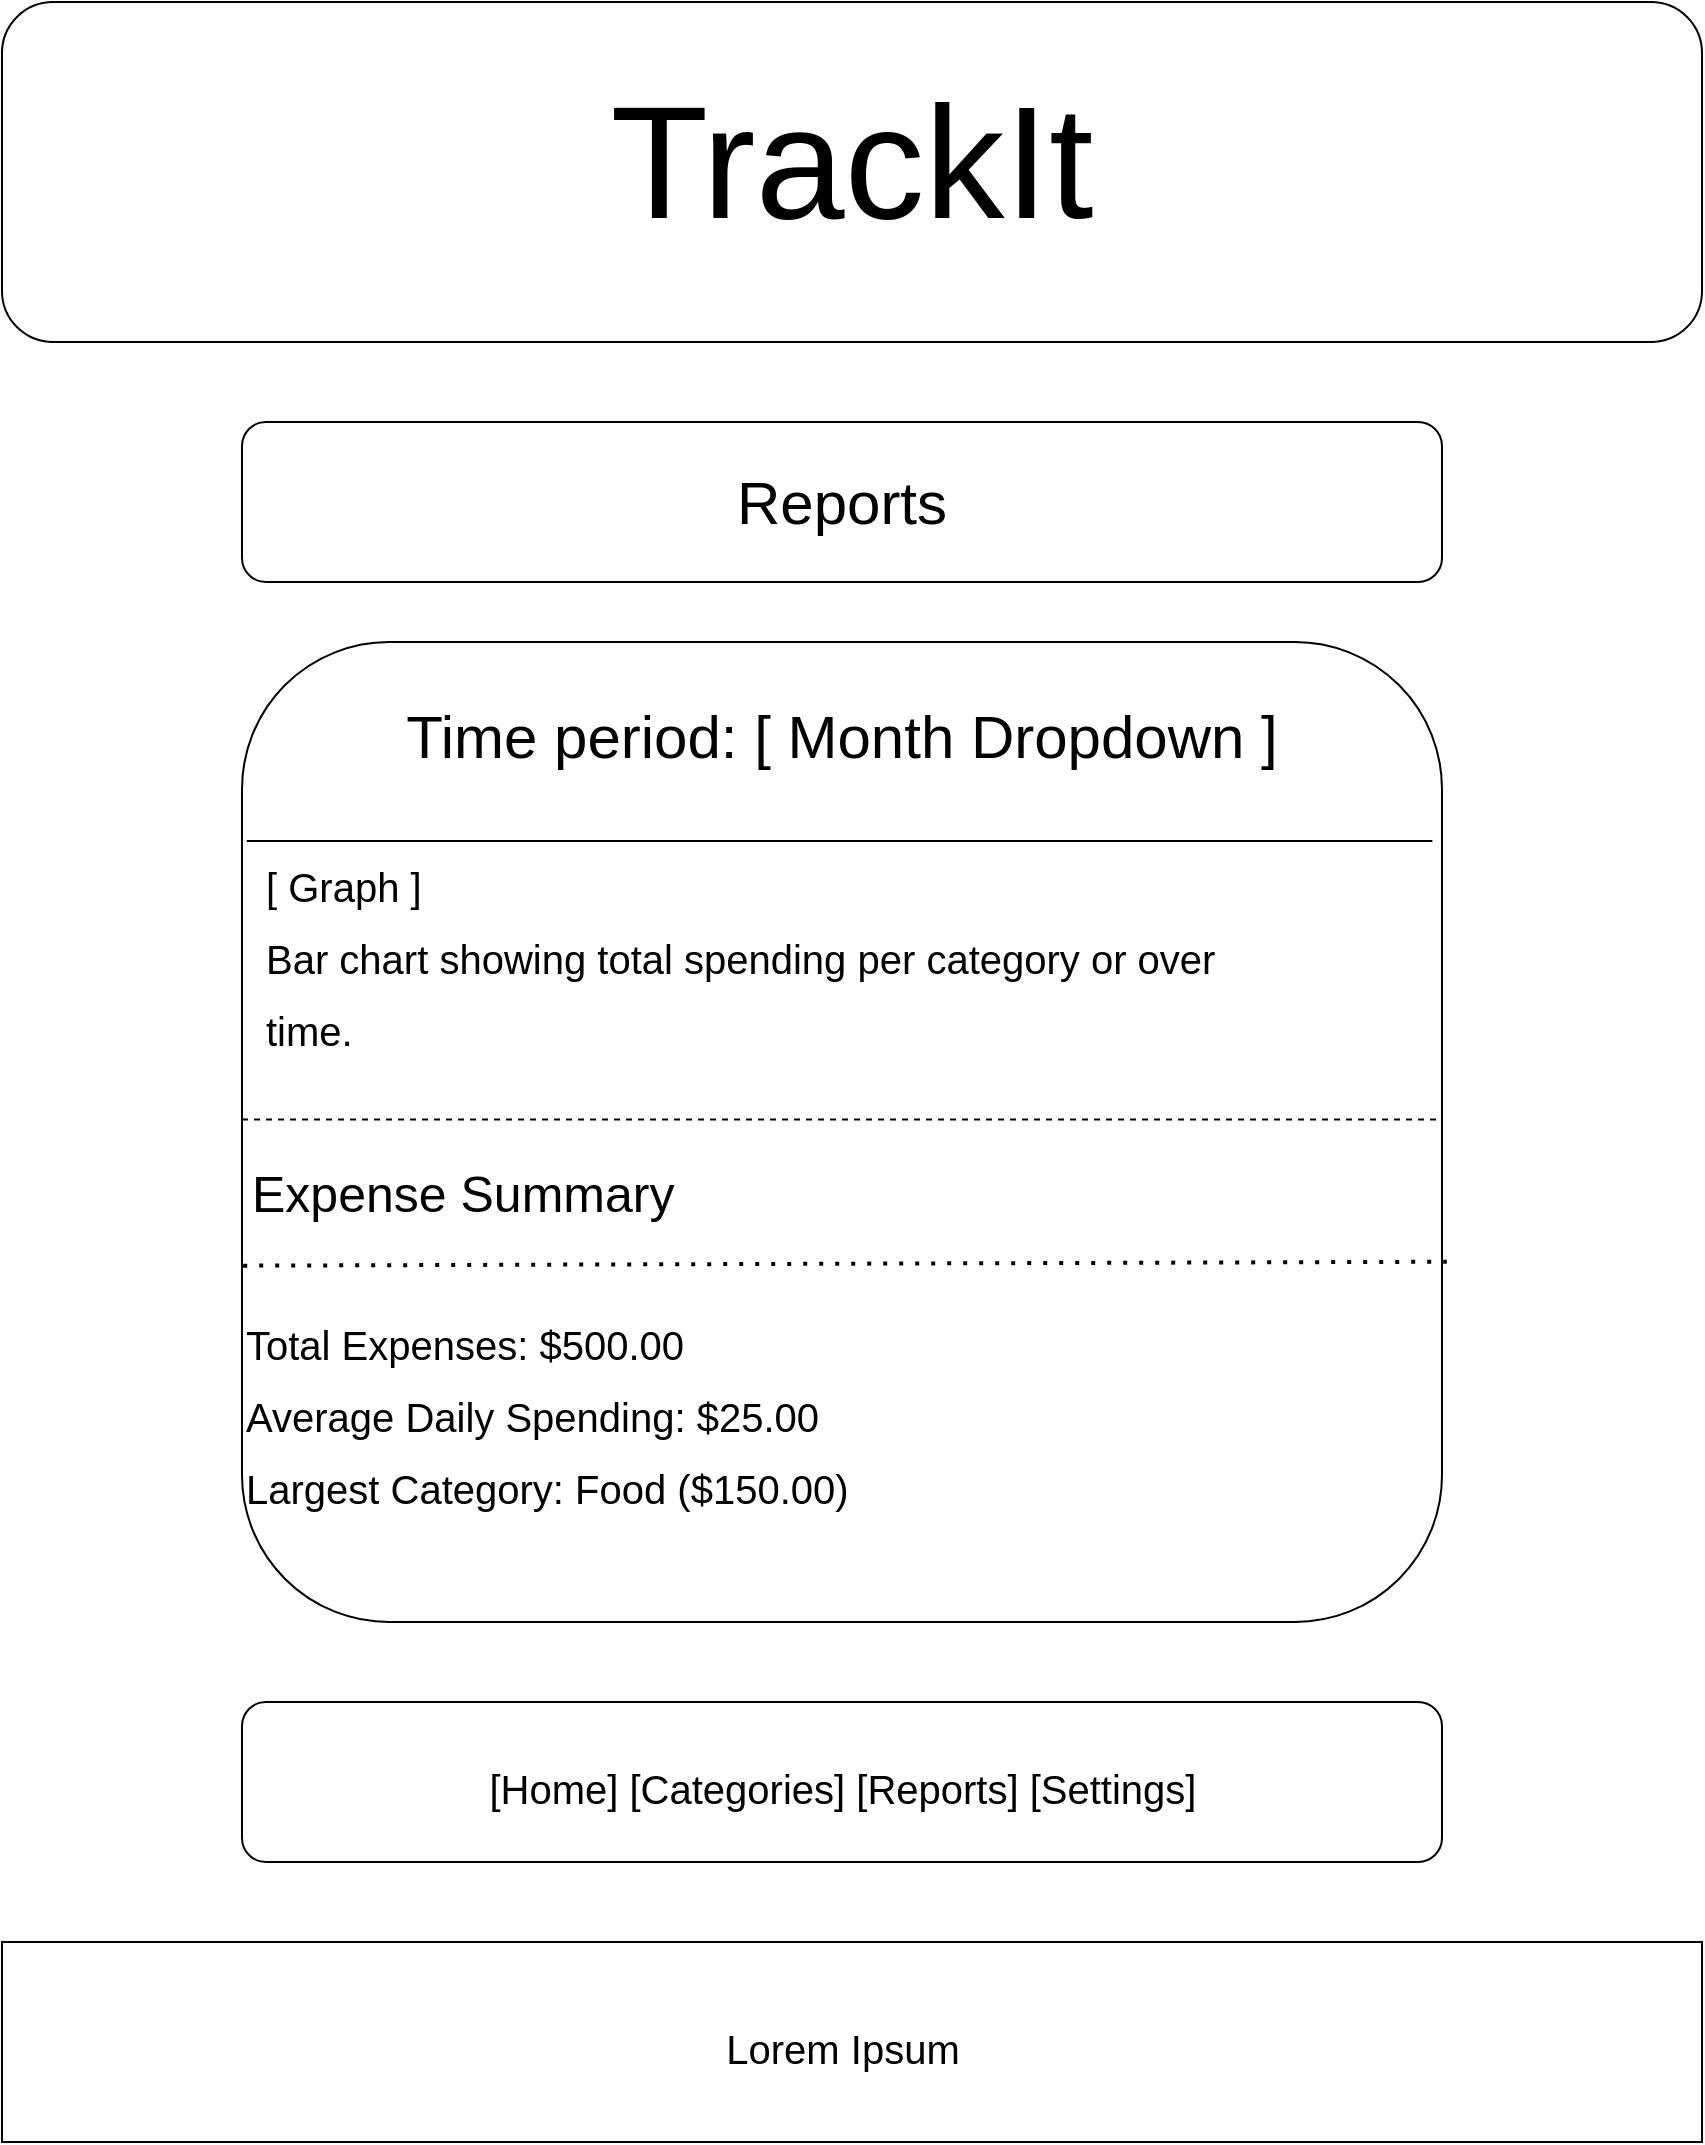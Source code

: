 <mxfile version="24.7.17">
  <diagram id="H9MePTeyyTVjSZgxPibb" name="Page-1">
    <mxGraphModel dx="1996" dy="1505" grid="1" gridSize="10" guides="1" tooltips="1" connect="1" arrows="1" fold="1" page="1" pageScale="1" pageWidth="850" pageHeight="1100" math="0" shadow="0">
      <root>
        <mxCell id="0" />
        <mxCell id="1" parent="0" />
        <mxCell id="AdRwhLXgjmp78MMJpz6Z-1" value="" style="rounded=1;whiteSpace=wrap;html=1;" vertex="1" parent="1">
          <mxGeometry y="30" width="850" height="170" as="geometry" />
        </mxCell>
        <mxCell id="AdRwhLXgjmp78MMJpz6Z-2" value="" style="rounded=1;whiteSpace=wrap;html=1;" vertex="1" parent="1">
          <mxGeometry x="120" y="240" width="600" height="80" as="geometry" />
        </mxCell>
        <mxCell id="AdRwhLXgjmp78MMJpz6Z-3" value="" style="rounded=1;whiteSpace=wrap;html=1;" vertex="1" parent="1">
          <mxGeometry x="120" y="350" width="600" height="490" as="geometry" />
        </mxCell>
        <mxCell id="AdRwhLXgjmp78MMJpz6Z-4" value="" style="rounded=1;whiteSpace=wrap;html=1;" vertex="1" parent="1">
          <mxGeometry x="120" y="880" width="600" height="80" as="geometry" />
        </mxCell>
        <mxCell id="AdRwhLXgjmp78MMJpz6Z-5" value="" style="rounded=0;whiteSpace=wrap;html=1;" vertex="1" parent="1">
          <mxGeometry y="1000" width="850" height="100" as="geometry" />
        </mxCell>
        <mxCell id="AdRwhLXgjmp78MMJpz6Z-6" value="&lt;font style=&quot;font-size: 80px;&quot;&gt;TrackIt&lt;/font&gt;" style="text;strokeColor=none;align=center;fillColor=none;html=1;verticalAlign=middle;whiteSpace=wrap;rounded=0;" vertex="1" parent="1">
          <mxGeometry x="255" y="80" width="340" height="60" as="geometry" />
        </mxCell>
        <mxCell id="AdRwhLXgjmp78MMJpz6Z-7" value="&lt;font style=&quot;font-size: 30px;&quot;&gt;Reports&lt;/font&gt;" style="text;strokeColor=none;align=center;fillColor=none;html=1;verticalAlign=middle;whiteSpace=wrap;rounded=0;fontSize=30;" vertex="1" parent="1">
          <mxGeometry x="130" y="250" width="580" height="60" as="geometry" />
        </mxCell>
        <mxCell id="AdRwhLXgjmp78MMJpz6Z-8" value="Time period: [ Month Dropdown ]" style="text;strokeColor=none;align=center;fillColor=none;html=1;verticalAlign=middle;whiteSpace=wrap;rounded=0;fontSize=30;" vertex="1" parent="1">
          <mxGeometry x="120" y="367" width="600" height="60" as="geometry" />
        </mxCell>
        <mxCell id="AdRwhLXgjmp78MMJpz6Z-9" value="&lt;span style=&quot;font-size: 20px;&quot;&gt;[ Graph ]&lt;/span&gt;&lt;div&gt;&lt;span style=&quot;font-size: 20px;&quot;&gt;Bar chart showing total spending per category or over time.&lt;/span&gt;&lt;/div&gt;" style="text;strokeColor=none;align=left;fillColor=none;html=1;verticalAlign=middle;whiteSpace=wrap;rounded=0;fontSize=30;" vertex="1" parent="1">
          <mxGeometry x="130" y="470" width="495" height="70" as="geometry" />
        </mxCell>
        <mxCell id="AdRwhLXgjmp78MMJpz6Z-11" value="&lt;font style=&quot;font-size: 25px;&quot;&gt;Expense Summary&lt;/font&gt;" style="text;strokeColor=none;align=left;fillColor=none;html=1;verticalAlign=middle;whiteSpace=wrap;rounded=0;fontSize=30;" vertex="1" parent="1">
          <mxGeometry x="123" y="589" width="495" height="70" as="geometry" />
        </mxCell>
        <mxCell id="AdRwhLXgjmp78MMJpz6Z-13" value="&lt;span style=&quot;font-size: 20px;&quot;&gt;[Home] [Categories]&amp;nbsp;&lt;/span&gt;&lt;span style=&quot;font-size: 20px;&quot;&gt;[Reports]&amp;nbsp;&lt;/span&gt;&lt;span style=&quot;font-size: 20px;&quot;&gt;[Settings]&lt;/span&gt;" style="text;strokeColor=none;align=center;fillColor=none;html=1;verticalAlign=middle;whiteSpace=wrap;rounded=0;fontSize=30;" vertex="1" parent="1">
          <mxGeometry x="172.5" y="885" width="495" height="70" as="geometry" />
        </mxCell>
        <mxCell id="AdRwhLXgjmp78MMJpz6Z-14" value="&lt;span style=&quot;font-size: 20px;&quot;&gt;Lorem Ipsum&lt;/span&gt;" style="text;strokeColor=none;align=center;fillColor=none;html=1;verticalAlign=middle;whiteSpace=wrap;rounded=0;fontSize=30;" vertex="1" parent="1">
          <mxGeometry x="172.5" y="1015" width="495" height="70" as="geometry" />
        </mxCell>
        <mxCell id="AdRwhLXgjmp78MMJpz6Z-15" value="" style="endArrow=none;html=1;rounded=0;exitX=0.004;exitY=0.203;exitDx=0;exitDy=0;entryX=0.992;entryY=0.203;entryDx=0;entryDy=0;entryPerimeter=0;exitPerimeter=0;" edge="1" parent="1" source="AdRwhLXgjmp78MMJpz6Z-3" target="AdRwhLXgjmp78MMJpz6Z-3">
          <mxGeometry width="50" height="50" relative="1" as="geometry">
            <mxPoint x="440" y="630" as="sourcePoint" />
            <mxPoint x="490" y="580" as="targetPoint" />
          </mxGeometry>
        </mxCell>
        <mxCell id="AdRwhLXgjmp78MMJpz6Z-16" value="" style="endArrow=none;dashed=1;html=1;rounded=0;entryX=0.998;entryY=0.426;entryDx=0;entryDy=0;entryPerimeter=0;exitX=0;exitY=0.426;exitDx=0;exitDy=0;exitPerimeter=0;" edge="1" parent="1">
          <mxGeometry width="50" height="50" relative="1" as="geometry">
            <mxPoint x="120" y="588.74" as="sourcePoint" />
            <mxPoint x="718.8" y="588.74" as="targetPoint" />
          </mxGeometry>
        </mxCell>
        <mxCell id="AdRwhLXgjmp78MMJpz6Z-17" value="" style="endArrow=none;dashed=1;html=1;dashPattern=1 3;strokeWidth=2;rounded=0;exitX=0.001;exitY=0.567;exitDx=0;exitDy=0;entryX=1.004;entryY=0.563;entryDx=0;entryDy=0;entryPerimeter=0;exitPerimeter=0;" edge="1" parent="1">
          <mxGeometry width="50" height="50" relative="1" as="geometry">
            <mxPoint x="120.6" y="661.83" as="sourcePoint" />
            <mxPoint x="722.4" y="659.87" as="targetPoint" />
          </mxGeometry>
        </mxCell>
        <mxCell id="AdRwhLXgjmp78MMJpz6Z-18" value="&lt;font style=&quot;font-size: 20px;&quot;&gt;Total Expenses: $500.00&lt;/font&gt;&lt;div&gt;&lt;font style=&quot;font-size: 20px;&quot;&gt;Average Daily Spending: $25.00&lt;/font&gt;&lt;/div&gt;&lt;div&gt;&lt;font style=&quot;font-size: 20px;&quot;&gt;Largest Category: Food ($150.00)&lt;/font&gt;&lt;/div&gt;" style="text;strokeColor=none;align=left;fillColor=none;html=1;verticalAlign=middle;whiteSpace=wrap;rounded=0;fontSize=30;" vertex="1" parent="1">
          <mxGeometry x="120" y="670" width="495" height="128" as="geometry" />
        </mxCell>
      </root>
    </mxGraphModel>
  </diagram>
</mxfile>
